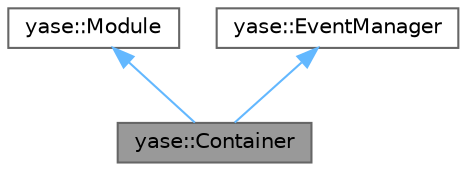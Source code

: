 digraph "yase::Container"
{
 // LATEX_PDF_SIZE
  bgcolor="transparent";
  edge [fontname=Helvetica,fontsize=10,labelfontname=Helvetica,labelfontsize=10];
  node [fontname=Helvetica,fontsize=10,shape=box,height=0.2,width=0.4];
  Node1 [id="Node000001",label="yase::Container",height=0.2,width=0.4,color="gray40", fillcolor="grey60", style="filled", fontcolor="black",tooltip="A module and event manager that can contain other modules."];
  Node2 -> Node1 [id="edge1_Node000001_Node000002",dir="back",color="steelblue1",style="solid",tooltip=" "];
  Node2 [id="Node000002",label="yase::Module",height=0.2,width=0.4,color="gray40", fillcolor="white", style="filled",URL="$classyase_1_1_module.html",tooltip="An abstract base class for modules."];
  Node3 -> Node1 [id="edge2_Node000001_Node000003",dir="back",color="steelblue1",style="solid",tooltip=" "];
  Node3 [id="Node000003",label="yase::EventManager",height=0.2,width=0.4,color="gray40", fillcolor="white", style="filled",URL="$classyase_1_1_event_manager.html",tooltip="A class that keeps track of event listeners."];
}
